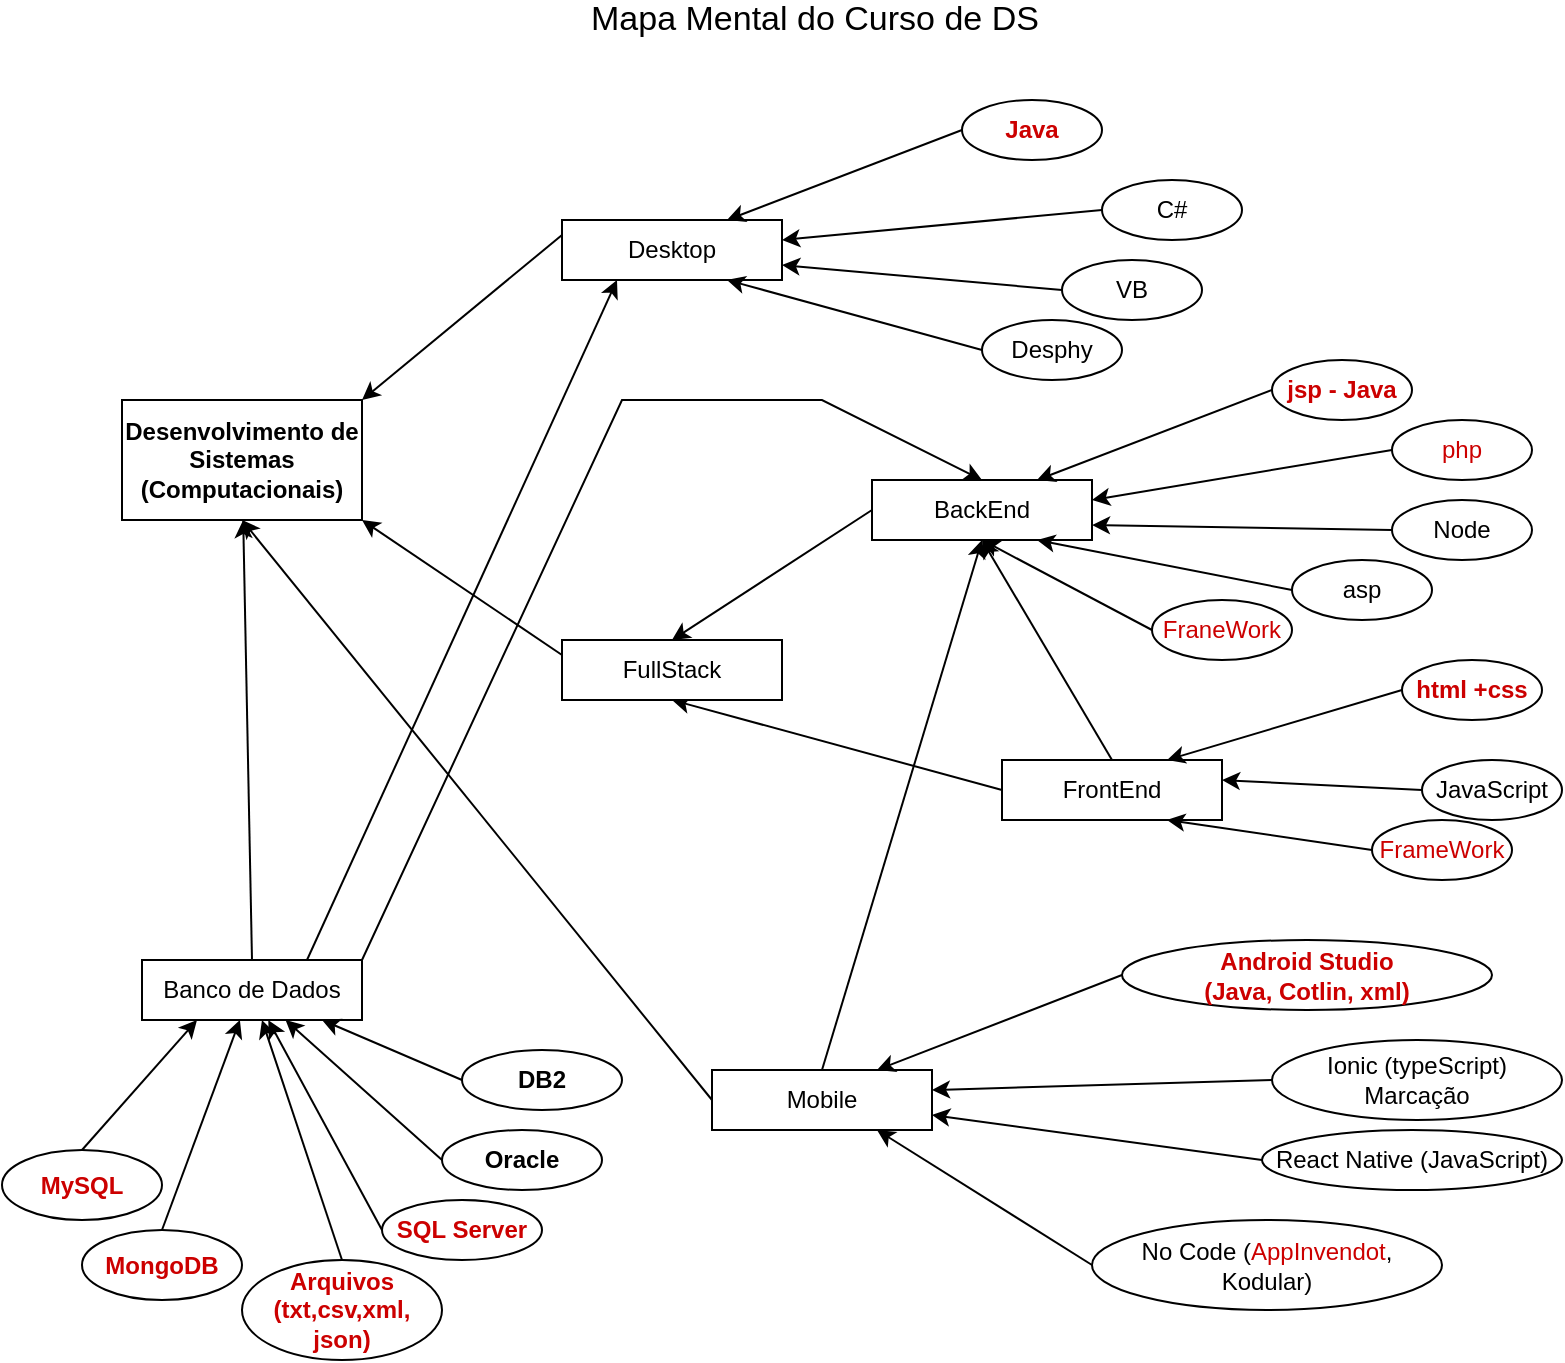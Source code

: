 <mxfile version="13.6.9" type="device"><diagram id="Li0xs0kKWO9vF6OsLB8C" name="Page-1"><mxGraphModel dx="1240" dy="573" grid="1" gridSize="10" guides="1" tooltips="1" connect="1" arrows="1" fold="1" page="1" pageScale="1" pageWidth="827" pageHeight="1169" math="0" shadow="0"><root><mxCell id="0"/><mxCell id="1" parent="0"/><mxCell id="42gBZbFZ-SUtd7N1oAAX-1" value="Desenvolvimento de Sistemas&lt;br&gt;(Computacionais)" style="rounded=0;whiteSpace=wrap;html=1;fontStyle=1" vertex="1" parent="1"><mxGeometry x="83" y="250" width="120" height="60" as="geometry"/></mxCell><mxCell id="42gBZbFZ-SUtd7N1oAAX-44" style="edgeStyle=none;rounded=0;orthogonalLoop=1;jettySize=auto;html=1;exitX=0;exitY=0.25;exitDx=0;exitDy=0;entryX=1;entryY=0;entryDx=0;entryDy=0;fontColor=#CC0000;" edge="1" parent="1" source="42gBZbFZ-SUtd7N1oAAX-2" target="42gBZbFZ-SUtd7N1oAAX-1"><mxGeometry relative="1" as="geometry"/></mxCell><mxCell id="42gBZbFZ-SUtd7N1oAAX-2" value="Desktop" style="rounded=0;whiteSpace=wrap;html=1;" vertex="1" parent="1"><mxGeometry x="303" y="160" width="110" height="30" as="geometry"/></mxCell><mxCell id="42gBZbFZ-SUtd7N1oAAX-7" style="rounded=0;orthogonalLoop=1;jettySize=auto;html=1;exitX=0;exitY=0.5;exitDx=0;exitDy=0;entryX=0.75;entryY=0;entryDx=0;entryDy=0;" edge="1" parent="1" source="42gBZbFZ-SUtd7N1oAAX-3" target="42gBZbFZ-SUtd7N1oAAX-2"><mxGeometry relative="1" as="geometry"/></mxCell><mxCell id="42gBZbFZ-SUtd7N1oAAX-3" value="Java" style="ellipse;whiteSpace=wrap;html=1;fontStyle=1;fontColor=#CC0000;" vertex="1" parent="1"><mxGeometry x="503" y="100" width="70" height="30" as="geometry"/></mxCell><mxCell id="42gBZbFZ-SUtd7N1oAAX-8" style="edgeStyle=none;rounded=0;orthogonalLoop=1;jettySize=auto;html=1;exitX=0;exitY=0.5;exitDx=0;exitDy=0;" edge="1" parent="1" source="42gBZbFZ-SUtd7N1oAAX-4"><mxGeometry relative="1" as="geometry"><mxPoint x="413" y="170" as="targetPoint"/></mxGeometry></mxCell><mxCell id="42gBZbFZ-SUtd7N1oAAX-4" value="C#" style="ellipse;whiteSpace=wrap;html=1;" vertex="1" parent="1"><mxGeometry x="573" y="140" width="70" height="30" as="geometry"/></mxCell><mxCell id="42gBZbFZ-SUtd7N1oAAX-9" style="edgeStyle=none;rounded=0;orthogonalLoop=1;jettySize=auto;html=1;exitX=0;exitY=0.5;exitDx=0;exitDy=0;entryX=1;entryY=0.75;entryDx=0;entryDy=0;" edge="1" parent="1" source="42gBZbFZ-SUtd7N1oAAX-5" target="42gBZbFZ-SUtd7N1oAAX-2"><mxGeometry relative="1" as="geometry"/></mxCell><mxCell id="42gBZbFZ-SUtd7N1oAAX-5" value="VB" style="ellipse;whiteSpace=wrap;html=1;" vertex="1" parent="1"><mxGeometry x="553" y="180" width="70" height="30" as="geometry"/></mxCell><mxCell id="42gBZbFZ-SUtd7N1oAAX-10" style="edgeStyle=none;rounded=0;orthogonalLoop=1;jettySize=auto;html=1;exitX=0;exitY=0.5;exitDx=0;exitDy=0;entryX=0.75;entryY=1;entryDx=0;entryDy=0;" edge="1" parent="1" source="42gBZbFZ-SUtd7N1oAAX-6" target="42gBZbFZ-SUtd7N1oAAX-2"><mxGeometry relative="1" as="geometry"/></mxCell><mxCell id="42gBZbFZ-SUtd7N1oAAX-6" value="Desphy" style="ellipse;whiteSpace=wrap;html=1;" vertex="1" parent="1"><mxGeometry x="513" y="210" width="70" height="30" as="geometry"/></mxCell><mxCell id="42gBZbFZ-SUtd7N1oAAX-40" style="edgeStyle=none;rounded=0;orthogonalLoop=1;jettySize=auto;html=1;exitX=0;exitY=0.5;exitDx=0;exitDy=0;entryX=0.5;entryY=0;entryDx=0;entryDy=0;fontColor=#CC0000;" edge="1" parent="1" source="42gBZbFZ-SUtd7N1oAAX-11" target="42gBZbFZ-SUtd7N1oAAX-29"><mxGeometry relative="1" as="geometry"/></mxCell><mxCell id="42gBZbFZ-SUtd7N1oAAX-11" value="BackEnd" style="rounded=0;whiteSpace=wrap;html=1;" vertex="1" parent="1"><mxGeometry x="458" y="290" width="110" height="30" as="geometry"/></mxCell><mxCell id="42gBZbFZ-SUtd7N1oAAX-12" style="rounded=0;orthogonalLoop=1;jettySize=auto;html=1;exitX=0;exitY=0.5;exitDx=0;exitDy=0;entryX=0.75;entryY=0;entryDx=0;entryDy=0;" edge="1" source="42gBZbFZ-SUtd7N1oAAX-13" target="42gBZbFZ-SUtd7N1oAAX-11" parent="1"><mxGeometry relative="1" as="geometry"/></mxCell><mxCell id="42gBZbFZ-SUtd7N1oAAX-13" value="jsp - Java" style="ellipse;whiteSpace=wrap;html=1;fontStyle=1;fontColor=#CC0000;" vertex="1" parent="1"><mxGeometry x="658" y="230" width="70" height="30" as="geometry"/></mxCell><mxCell id="42gBZbFZ-SUtd7N1oAAX-14" style="edgeStyle=none;rounded=0;orthogonalLoop=1;jettySize=auto;html=1;exitX=0;exitY=0.5;exitDx=0;exitDy=0;" edge="1" source="42gBZbFZ-SUtd7N1oAAX-15" parent="1"><mxGeometry relative="1" as="geometry"><mxPoint x="568" y="300" as="targetPoint"/></mxGeometry></mxCell><mxCell id="42gBZbFZ-SUtd7N1oAAX-15" value="php" style="ellipse;whiteSpace=wrap;html=1;fontColor=#CC0000;" vertex="1" parent="1"><mxGeometry x="718" y="260" width="70" height="30" as="geometry"/></mxCell><mxCell id="42gBZbFZ-SUtd7N1oAAX-16" style="edgeStyle=none;rounded=0;orthogonalLoop=1;jettySize=auto;html=1;exitX=0;exitY=0.5;exitDx=0;exitDy=0;entryX=1;entryY=0.75;entryDx=0;entryDy=0;" edge="1" source="42gBZbFZ-SUtd7N1oAAX-17" target="42gBZbFZ-SUtd7N1oAAX-11" parent="1"><mxGeometry relative="1" as="geometry"/></mxCell><mxCell id="42gBZbFZ-SUtd7N1oAAX-17" value="Node" style="ellipse;whiteSpace=wrap;html=1;" vertex="1" parent="1"><mxGeometry x="718" y="300" width="70" height="30" as="geometry"/></mxCell><mxCell id="42gBZbFZ-SUtd7N1oAAX-18" style="edgeStyle=none;rounded=0;orthogonalLoop=1;jettySize=auto;html=1;exitX=0;exitY=0.5;exitDx=0;exitDy=0;entryX=0.75;entryY=1;entryDx=0;entryDy=0;" edge="1" source="42gBZbFZ-SUtd7N1oAAX-19" target="42gBZbFZ-SUtd7N1oAAX-11" parent="1"><mxGeometry relative="1" as="geometry"/></mxCell><mxCell id="42gBZbFZ-SUtd7N1oAAX-19" value="asp" style="ellipse;whiteSpace=wrap;html=1;" vertex="1" parent="1"><mxGeometry x="668" y="330" width="70" height="30" as="geometry"/></mxCell><mxCell id="42gBZbFZ-SUtd7N1oAAX-41" style="edgeStyle=none;rounded=0;orthogonalLoop=1;jettySize=auto;html=1;exitX=0;exitY=0.5;exitDx=0;exitDy=0;entryX=0.5;entryY=1;entryDx=0;entryDy=0;fontColor=#CC0000;" edge="1" parent="1" source="42gBZbFZ-SUtd7N1oAAX-20" target="42gBZbFZ-SUtd7N1oAAX-29"><mxGeometry relative="1" as="geometry"/></mxCell><mxCell id="42gBZbFZ-SUtd7N1oAAX-65" style="edgeStyle=none;rounded=0;orthogonalLoop=1;jettySize=auto;html=1;exitX=0.5;exitY=0;exitDx=0;exitDy=0;entryX=0.5;entryY=1;entryDx=0;entryDy=0;fontColor=#000000;" edge="1" parent="1" source="42gBZbFZ-SUtd7N1oAAX-20" target="42gBZbFZ-SUtd7N1oAAX-11"><mxGeometry relative="1" as="geometry"/></mxCell><mxCell id="42gBZbFZ-SUtd7N1oAAX-20" value="FrontEnd" style="rounded=0;whiteSpace=wrap;html=1;" vertex="1" parent="1"><mxGeometry x="523" y="430" width="110" height="30" as="geometry"/></mxCell><mxCell id="42gBZbFZ-SUtd7N1oAAX-21" style="rounded=0;orthogonalLoop=1;jettySize=auto;html=1;exitX=0;exitY=0.5;exitDx=0;exitDy=0;entryX=0.75;entryY=0;entryDx=0;entryDy=0;" edge="1" source="42gBZbFZ-SUtd7N1oAAX-22" target="42gBZbFZ-SUtd7N1oAAX-20" parent="1"><mxGeometry relative="1" as="geometry"/></mxCell><mxCell id="42gBZbFZ-SUtd7N1oAAX-22" value="html +css" style="ellipse;whiteSpace=wrap;html=1;fontStyle=1;fontColor=#CC0000;" vertex="1" parent="1"><mxGeometry x="723" y="380" width="70" height="30" as="geometry"/></mxCell><mxCell id="42gBZbFZ-SUtd7N1oAAX-23" style="edgeStyle=none;rounded=0;orthogonalLoop=1;jettySize=auto;html=1;exitX=0;exitY=0.5;exitDx=0;exitDy=0;" edge="1" source="42gBZbFZ-SUtd7N1oAAX-24" parent="1"><mxGeometry relative="1" as="geometry"><mxPoint x="633" y="440" as="targetPoint"/></mxGeometry></mxCell><mxCell id="42gBZbFZ-SUtd7N1oAAX-24" value="JavaScript" style="ellipse;whiteSpace=wrap;html=1;" vertex="1" parent="1"><mxGeometry x="733" y="430" width="70" height="30" as="geometry"/></mxCell><mxCell id="42gBZbFZ-SUtd7N1oAAX-27" style="edgeStyle=none;rounded=0;orthogonalLoop=1;jettySize=auto;html=1;exitX=0;exitY=0.5;exitDx=0;exitDy=0;entryX=0.75;entryY=1;entryDx=0;entryDy=0;" edge="1" source="42gBZbFZ-SUtd7N1oAAX-28" target="42gBZbFZ-SUtd7N1oAAX-20" parent="1"><mxGeometry relative="1" as="geometry"/></mxCell><mxCell id="42gBZbFZ-SUtd7N1oAAX-28" value="FrameWork" style="ellipse;whiteSpace=wrap;html=1;fontColor=#CC0000;" vertex="1" parent="1"><mxGeometry x="708" y="460" width="70" height="30" as="geometry"/></mxCell><mxCell id="42gBZbFZ-SUtd7N1oAAX-43" style="edgeStyle=none;rounded=0;orthogonalLoop=1;jettySize=auto;html=1;exitX=0;exitY=0.25;exitDx=0;exitDy=0;entryX=1;entryY=1;entryDx=0;entryDy=0;fontColor=#CC0000;" edge="1" parent="1" source="42gBZbFZ-SUtd7N1oAAX-29" target="42gBZbFZ-SUtd7N1oAAX-1"><mxGeometry relative="1" as="geometry"/></mxCell><mxCell id="42gBZbFZ-SUtd7N1oAAX-29" value="FullStack" style="rounded=0;whiteSpace=wrap;html=1;" vertex="1" parent="1"><mxGeometry x="303" y="370" width="110" height="30" as="geometry"/></mxCell><mxCell id="42gBZbFZ-SUtd7N1oAAX-42" style="edgeStyle=none;rounded=0;orthogonalLoop=1;jettySize=auto;html=1;exitX=0;exitY=0.5;exitDx=0;exitDy=0;entryX=0.5;entryY=1;entryDx=0;entryDy=0;fontColor=#CC0000;" edge="1" parent="1" source="42gBZbFZ-SUtd7N1oAAX-31" target="42gBZbFZ-SUtd7N1oAAX-1"><mxGeometry relative="1" as="geometry"/></mxCell><mxCell id="42gBZbFZ-SUtd7N1oAAX-66" style="edgeStyle=none;rounded=0;orthogonalLoop=1;jettySize=auto;html=1;exitX=0.5;exitY=0;exitDx=0;exitDy=0;entryX=0.5;entryY=1;entryDx=0;entryDy=0;fontColor=#000000;" edge="1" parent="1" source="42gBZbFZ-SUtd7N1oAAX-31" target="42gBZbFZ-SUtd7N1oAAX-11"><mxGeometry relative="1" as="geometry"/></mxCell><mxCell id="42gBZbFZ-SUtd7N1oAAX-31" value="Mobile" style="rounded=0;whiteSpace=wrap;html=1;" vertex="1" parent="1"><mxGeometry x="378" y="585" width="110" height="30" as="geometry"/></mxCell><mxCell id="42gBZbFZ-SUtd7N1oAAX-32" style="rounded=0;orthogonalLoop=1;jettySize=auto;html=1;exitX=0;exitY=0.5;exitDx=0;exitDy=0;entryX=0.75;entryY=0;entryDx=0;entryDy=0;" edge="1" source="42gBZbFZ-SUtd7N1oAAX-33" target="42gBZbFZ-SUtd7N1oAAX-31" parent="1"><mxGeometry relative="1" as="geometry"/></mxCell><mxCell id="42gBZbFZ-SUtd7N1oAAX-33" value="Android Studio&lt;br&gt;(Java, Cotlin, xml)" style="ellipse;whiteSpace=wrap;html=1;fontStyle=1;fontColor=#CC0000;" vertex="1" parent="1"><mxGeometry x="583" y="520" width="185" height="35" as="geometry"/></mxCell><mxCell id="42gBZbFZ-SUtd7N1oAAX-34" style="edgeStyle=none;rounded=0;orthogonalLoop=1;jettySize=auto;html=1;exitX=0;exitY=0.5;exitDx=0;exitDy=0;" edge="1" source="42gBZbFZ-SUtd7N1oAAX-35" parent="1"><mxGeometry relative="1" as="geometry"><mxPoint x="488" y="595" as="targetPoint"/></mxGeometry></mxCell><mxCell id="42gBZbFZ-SUtd7N1oAAX-35" value="Ionic (typeScript) Marcação" style="ellipse;whiteSpace=wrap;html=1;" vertex="1" parent="1"><mxGeometry x="658" y="570" width="145" height="40" as="geometry"/></mxCell><mxCell id="42gBZbFZ-SUtd7N1oAAX-36" style="edgeStyle=none;rounded=0;orthogonalLoop=1;jettySize=auto;html=1;exitX=0;exitY=0.5;exitDx=0;exitDy=0;entryX=1;entryY=0.75;entryDx=0;entryDy=0;" edge="1" source="42gBZbFZ-SUtd7N1oAAX-37" target="42gBZbFZ-SUtd7N1oAAX-31" parent="1"><mxGeometry relative="1" as="geometry"/></mxCell><mxCell id="42gBZbFZ-SUtd7N1oAAX-37" value="React Native (JavaScript)" style="ellipse;whiteSpace=wrap;html=1;" vertex="1" parent="1"><mxGeometry x="653" y="615" width="150" height="30" as="geometry"/></mxCell><mxCell id="42gBZbFZ-SUtd7N1oAAX-38" style="edgeStyle=none;rounded=0;orthogonalLoop=1;jettySize=auto;html=1;exitX=0;exitY=0.5;exitDx=0;exitDy=0;entryX=0.75;entryY=1;entryDx=0;entryDy=0;" edge="1" source="42gBZbFZ-SUtd7N1oAAX-39" target="42gBZbFZ-SUtd7N1oAAX-31" parent="1"><mxGeometry relative="1" as="geometry"/></mxCell><mxCell id="42gBZbFZ-SUtd7N1oAAX-39" value="No Code (&lt;font color=&quot;#cc0000&quot;&gt;AppInvendot&lt;/font&gt;, Kodular)" style="ellipse;whiteSpace=wrap;html=1;" vertex="1" parent="1"><mxGeometry x="568" y="660" width="175" height="45" as="geometry"/></mxCell><mxCell id="42gBZbFZ-SUtd7N1oAAX-48" style="edgeStyle=none;rounded=0;orthogonalLoop=1;jettySize=auto;html=1;exitX=0;exitY=0.5;exitDx=0;exitDy=0;entryX=0.5;entryY=1;entryDx=0;entryDy=0;fontColor=#CC0000;" edge="1" parent="1" source="42gBZbFZ-SUtd7N1oAAX-47" target="42gBZbFZ-SUtd7N1oAAX-11"><mxGeometry relative="1" as="geometry"/></mxCell><mxCell id="42gBZbFZ-SUtd7N1oAAX-47" value="FraneWork" style="ellipse;whiteSpace=wrap;html=1;fontColor=#CC0000;" vertex="1" parent="1"><mxGeometry x="598" y="350" width="70" height="30" as="geometry"/></mxCell><mxCell id="42gBZbFZ-SUtd7N1oAAX-62" style="edgeStyle=none;rounded=0;orthogonalLoop=1;jettySize=auto;html=1;exitX=0.5;exitY=0;exitDx=0;exitDy=0;fontColor=#000000;" edge="1" parent="1" source="42gBZbFZ-SUtd7N1oAAX-49" target="42gBZbFZ-SUtd7N1oAAX-1"><mxGeometry relative="1" as="geometry"/></mxCell><mxCell id="42gBZbFZ-SUtd7N1oAAX-63" style="edgeStyle=none;rounded=0;orthogonalLoop=1;jettySize=auto;html=1;exitX=0.75;exitY=0;exitDx=0;exitDy=0;entryX=0.25;entryY=1;entryDx=0;entryDy=0;fontColor=#000000;" edge="1" parent="1" source="42gBZbFZ-SUtd7N1oAAX-49" target="42gBZbFZ-SUtd7N1oAAX-2"><mxGeometry relative="1" as="geometry"/></mxCell><mxCell id="42gBZbFZ-SUtd7N1oAAX-64" style="edgeStyle=none;rounded=0;orthogonalLoop=1;jettySize=auto;html=1;exitX=1;exitY=0;exitDx=0;exitDy=0;entryX=0.5;entryY=0;entryDx=0;entryDy=0;fontColor=#000000;" edge="1" parent="1" source="42gBZbFZ-SUtd7N1oAAX-49" target="42gBZbFZ-SUtd7N1oAAX-11"><mxGeometry relative="1" as="geometry"><Array as="points"><mxPoint x="333" y="250"/><mxPoint x="433" y="250"/></Array></mxGeometry></mxCell><mxCell id="42gBZbFZ-SUtd7N1oAAX-49" value="Banco de Dados" style="rounded=0;whiteSpace=wrap;html=1;" vertex="1" parent="1"><mxGeometry x="93" y="530" width="110" height="30" as="geometry"/></mxCell><mxCell id="42gBZbFZ-SUtd7N1oAAX-61" style="edgeStyle=none;rounded=0;orthogonalLoop=1;jettySize=auto;html=1;exitX=0.5;exitY=0;exitDx=0;exitDy=0;entryX=0.25;entryY=1;entryDx=0;entryDy=0;fontColor=#000000;" edge="1" parent="1" source="42gBZbFZ-SUtd7N1oAAX-50" target="42gBZbFZ-SUtd7N1oAAX-49"><mxGeometry relative="1" as="geometry"/></mxCell><mxCell id="42gBZbFZ-SUtd7N1oAAX-50" value="MySQL" style="ellipse;whiteSpace=wrap;html=1;fontStyle=1;fontColor=#CC0000;" vertex="1" parent="1"><mxGeometry x="23" y="625" width="80" height="35" as="geometry"/></mxCell><mxCell id="42gBZbFZ-SUtd7N1oAAX-60" style="edgeStyle=none;rounded=0;orthogonalLoop=1;jettySize=auto;html=1;exitX=0.5;exitY=0;exitDx=0;exitDy=0;fontColor=#000000;entryX=0.445;entryY=1;entryDx=0;entryDy=0;entryPerimeter=0;" edge="1" parent="1" source="42gBZbFZ-SUtd7N1oAAX-51" target="42gBZbFZ-SUtd7N1oAAX-49"><mxGeometry relative="1" as="geometry"><mxPoint x="163" y="560" as="targetPoint"/></mxGeometry></mxCell><mxCell id="42gBZbFZ-SUtd7N1oAAX-51" value="MongoDB" style="ellipse;whiteSpace=wrap;html=1;fontStyle=1;fontColor=#CC0000;" vertex="1" parent="1"><mxGeometry x="63" y="665" width="80" height="35" as="geometry"/></mxCell><mxCell id="42gBZbFZ-SUtd7N1oAAX-59" style="edgeStyle=none;rounded=0;orthogonalLoop=1;jettySize=auto;html=1;exitX=0.5;exitY=0;exitDx=0;exitDy=0;fontColor=#000000;" edge="1" parent="1" source="42gBZbFZ-SUtd7N1oAAX-52" target="42gBZbFZ-SUtd7N1oAAX-49"><mxGeometry relative="1" as="geometry"/></mxCell><mxCell id="42gBZbFZ-SUtd7N1oAAX-52" value="Arquivos (txt,csv,xml, json)" style="ellipse;whiteSpace=wrap;html=1;fontStyle=1;fontColor=#CC0000;" vertex="1" parent="1"><mxGeometry x="143" y="680" width="100" height="50" as="geometry"/></mxCell><mxCell id="42gBZbFZ-SUtd7N1oAAX-58" style="edgeStyle=none;rounded=0;orthogonalLoop=1;jettySize=auto;html=1;exitX=0;exitY=0.5;exitDx=0;exitDy=0;fontColor=#000000;" edge="1" parent="1" source="42gBZbFZ-SUtd7N1oAAX-53" target="42gBZbFZ-SUtd7N1oAAX-49"><mxGeometry relative="1" as="geometry"/></mxCell><mxCell id="42gBZbFZ-SUtd7N1oAAX-53" value="SQL Server" style="ellipse;whiteSpace=wrap;html=1;fontStyle=1;fontColor=#CC0000;" vertex="1" parent="1"><mxGeometry x="213" y="650" width="80" height="30" as="geometry"/></mxCell><mxCell id="42gBZbFZ-SUtd7N1oAAX-57" style="edgeStyle=none;rounded=0;orthogonalLoop=1;jettySize=auto;html=1;exitX=0;exitY=0.5;exitDx=0;exitDy=0;fontColor=#000000;" edge="1" parent="1" source="42gBZbFZ-SUtd7N1oAAX-54" target="42gBZbFZ-SUtd7N1oAAX-49"><mxGeometry relative="1" as="geometry"/></mxCell><mxCell id="42gBZbFZ-SUtd7N1oAAX-54" value="Oracle" style="ellipse;whiteSpace=wrap;html=1;fontStyle=1;" vertex="1" parent="1"><mxGeometry x="243" y="615" width="80" height="30" as="geometry"/></mxCell><mxCell id="42gBZbFZ-SUtd7N1oAAX-56" style="edgeStyle=none;rounded=0;orthogonalLoop=1;jettySize=auto;html=1;exitX=0;exitY=0.5;exitDx=0;exitDy=0;fontColor=#000000;" edge="1" parent="1" source="42gBZbFZ-SUtd7N1oAAX-55" target="42gBZbFZ-SUtd7N1oAAX-49"><mxGeometry relative="1" as="geometry"/></mxCell><mxCell id="42gBZbFZ-SUtd7N1oAAX-55" value="DB2" style="ellipse;whiteSpace=wrap;html=1;fontStyle=1;" vertex="1" parent="1"><mxGeometry x="253" y="575" width="80" height="30" as="geometry"/></mxCell><mxCell id="42gBZbFZ-SUtd7N1oAAX-67" value="Mapa Mental do Curso de DS" style="text;html=1;strokeColor=none;fillColor=none;align=center;verticalAlign=middle;whiteSpace=wrap;rounded=0;fontColor=#000000;fontSize=17;" vertex="1" parent="1"><mxGeometry x="261" y="50" width="337" height="20" as="geometry"/></mxCell></root></mxGraphModel></diagram></mxfile>